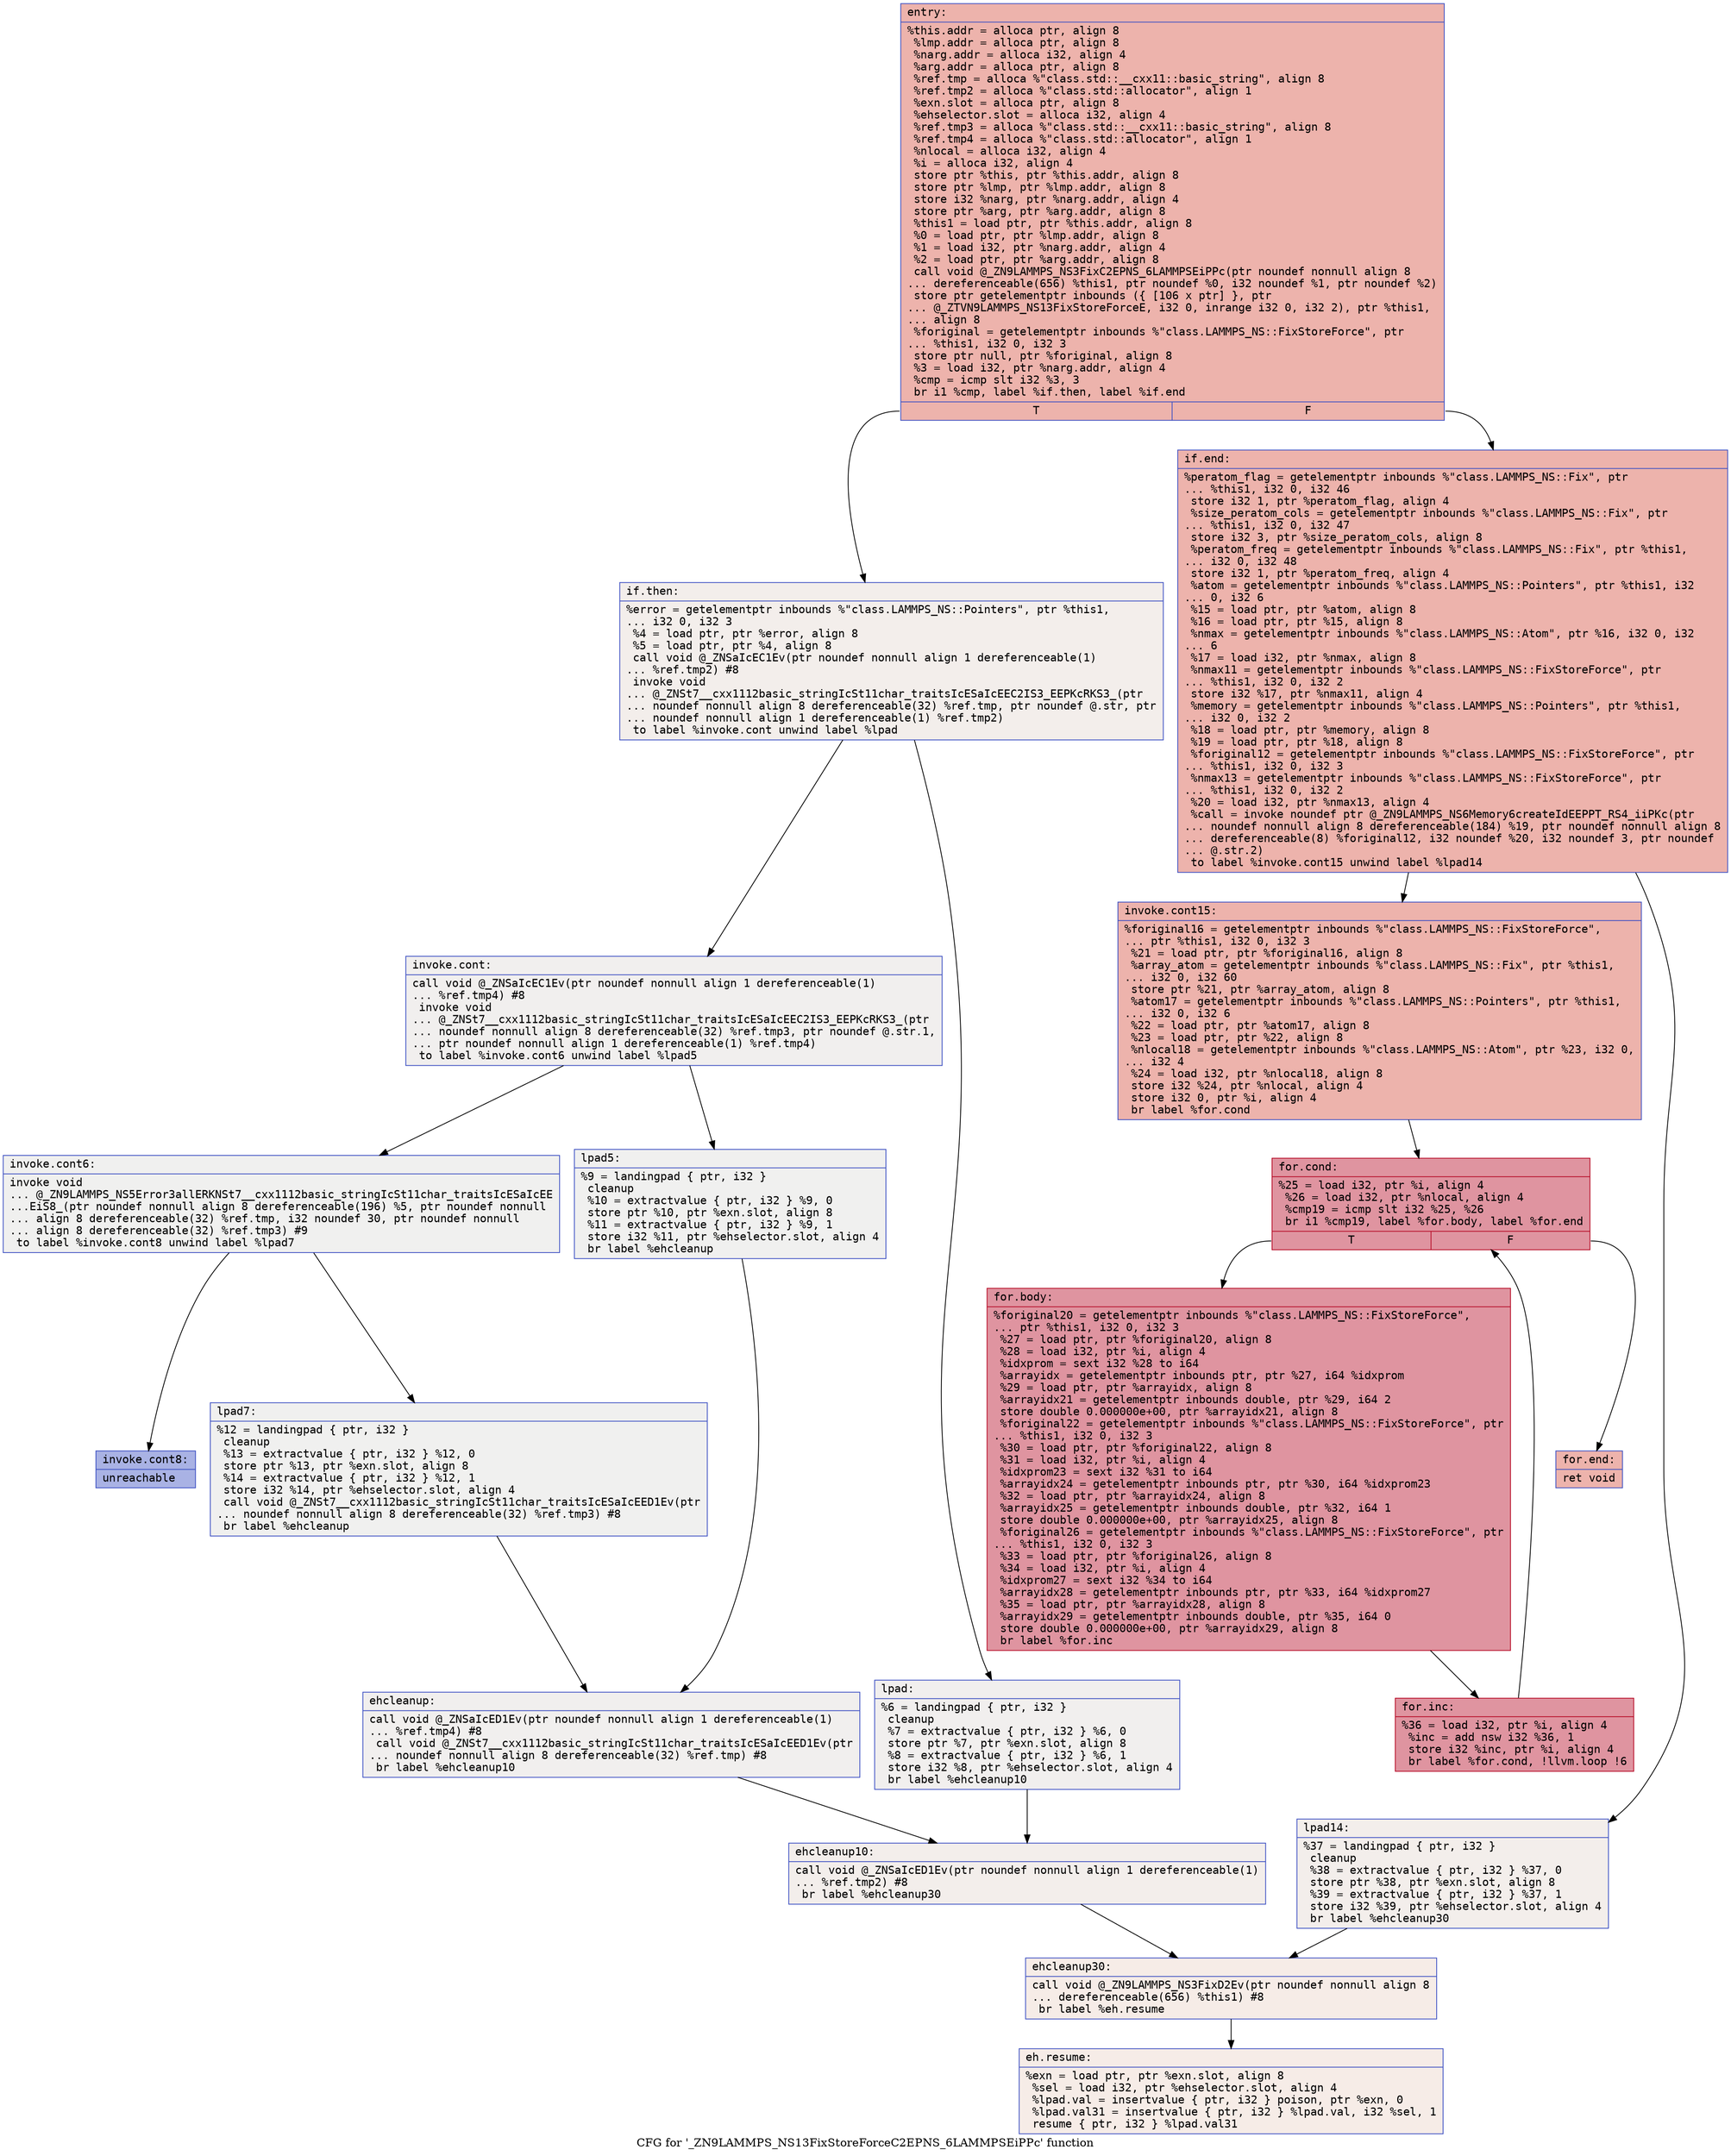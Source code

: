 digraph "CFG for '_ZN9LAMMPS_NS13FixStoreForceC2EPNS_6LAMMPSEiPPc' function" {
	label="CFG for '_ZN9LAMMPS_NS13FixStoreForceC2EPNS_6LAMMPSEiPPc' function";

	Node0x556c5b46dee0 [shape=record,color="#3d50c3ff", style=filled, fillcolor="#d6524470" fontname="Courier",label="{entry:\l|  %this.addr = alloca ptr, align 8\l  %lmp.addr = alloca ptr, align 8\l  %narg.addr = alloca i32, align 4\l  %arg.addr = alloca ptr, align 8\l  %ref.tmp = alloca %\"class.std::__cxx11::basic_string\", align 8\l  %ref.tmp2 = alloca %\"class.std::allocator\", align 1\l  %exn.slot = alloca ptr, align 8\l  %ehselector.slot = alloca i32, align 4\l  %ref.tmp3 = alloca %\"class.std::__cxx11::basic_string\", align 8\l  %ref.tmp4 = alloca %\"class.std::allocator\", align 1\l  %nlocal = alloca i32, align 4\l  %i = alloca i32, align 4\l  store ptr %this, ptr %this.addr, align 8\l  store ptr %lmp, ptr %lmp.addr, align 8\l  store i32 %narg, ptr %narg.addr, align 4\l  store ptr %arg, ptr %arg.addr, align 8\l  %this1 = load ptr, ptr %this.addr, align 8\l  %0 = load ptr, ptr %lmp.addr, align 8\l  %1 = load i32, ptr %narg.addr, align 4\l  %2 = load ptr, ptr %arg.addr, align 8\l  call void @_ZN9LAMMPS_NS3FixC2EPNS_6LAMMPSEiPPc(ptr noundef nonnull align 8\l... dereferenceable(656) %this1, ptr noundef %0, i32 noundef %1, ptr noundef %2)\l  store ptr getelementptr inbounds (\{ [106 x ptr] \}, ptr\l... @_ZTVN9LAMMPS_NS13FixStoreForceE, i32 0, inrange i32 0, i32 2), ptr %this1,\l... align 8\l  %foriginal = getelementptr inbounds %\"class.LAMMPS_NS::FixStoreForce\", ptr\l... %this1, i32 0, i32 3\l  store ptr null, ptr %foriginal, align 8\l  %3 = load i32, ptr %narg.addr, align 4\l  %cmp = icmp slt i32 %3, 3\l  br i1 %cmp, label %if.then, label %if.end\l|{<s0>T|<s1>F}}"];
	Node0x556c5b46dee0:s0 -> Node0x556c5b470020[tooltip="entry -> if.then\nProbability 0.00%" ];
	Node0x556c5b46dee0:s1 -> Node0x556c5b4700d0[tooltip="entry -> if.end\nProbability 100.00%" ];
	Node0x556c5b470020 [shape=record,color="#3d50c3ff", style=filled, fillcolor="#e5d8d170" fontname="Courier",label="{if.then:\l|  %error = getelementptr inbounds %\"class.LAMMPS_NS::Pointers\", ptr %this1,\l... i32 0, i32 3\l  %4 = load ptr, ptr %error, align 8\l  %5 = load ptr, ptr %4, align 8\l  call void @_ZNSaIcEC1Ev(ptr noundef nonnull align 1 dereferenceable(1)\l... %ref.tmp2) #8\l  invoke void\l... @_ZNSt7__cxx1112basic_stringIcSt11char_traitsIcESaIcEEC2IS3_EEPKcRKS3_(ptr\l... noundef nonnull align 8 dereferenceable(32) %ref.tmp, ptr noundef @.str, ptr\l... noundef nonnull align 1 dereferenceable(1) %ref.tmp2)\l          to label %invoke.cont unwind label %lpad\l}"];
	Node0x556c5b470020 -> Node0x556c5b4706f0[tooltip="if.then -> invoke.cont\nProbability 50.00%" ];
	Node0x556c5b470020 -> Node0x556c5b4707d0[tooltip="if.then -> lpad\nProbability 50.00%" ];
	Node0x556c5b4706f0 [shape=record,color="#3d50c3ff", style=filled, fillcolor="#e0dbd870" fontname="Courier",label="{invoke.cont:\l|  call void @_ZNSaIcEC1Ev(ptr noundef nonnull align 1 dereferenceable(1)\l... %ref.tmp4) #8\l  invoke void\l... @_ZNSt7__cxx1112basic_stringIcSt11char_traitsIcESaIcEEC2IS3_EEPKcRKS3_(ptr\l... noundef nonnull align 8 dereferenceable(32) %ref.tmp3, ptr noundef @.str.1,\l... ptr noundef nonnull align 1 dereferenceable(1) %ref.tmp4)\l          to label %invoke.cont6 unwind label %lpad5\l}"];
	Node0x556c5b4706f0 -> Node0x556c5b470e80[tooltip="invoke.cont -> invoke.cont6\nProbability 50.00%" ];
	Node0x556c5b4706f0 -> Node0x556c5b470ed0[tooltip="invoke.cont -> lpad5\nProbability 50.00%" ];
	Node0x556c5b470e80 [shape=record,color="#3d50c3ff", style=filled, fillcolor="#dedcdb70" fontname="Courier",label="{invoke.cont6:\l|  invoke void\l... @_ZN9LAMMPS_NS5Error3allERKNSt7__cxx1112basic_stringIcSt11char_traitsIcESaIcEE\l...EiS8_(ptr noundef nonnull align 8 dereferenceable(196) %5, ptr noundef nonnull\l... align 8 dereferenceable(32) %ref.tmp, i32 noundef 30, ptr noundef nonnull\l... align 8 dereferenceable(32) %ref.tmp3) #9\l          to label %invoke.cont8 unwind label %lpad7\l}"];
	Node0x556c5b470e80 -> Node0x556c5b470e30[tooltip="invoke.cont6 -> invoke.cont8\nProbability 0.00%" ];
	Node0x556c5b470e80 -> Node0x556c5b471130[tooltip="invoke.cont6 -> lpad7\nProbability 100.00%" ];
	Node0x556c5b470e30 [shape=record,color="#3d50c3ff", style=filled, fillcolor="#3d50c370" fontname="Courier",label="{invoke.cont8:\l|  unreachable\l}"];
	Node0x556c5b4707d0 [shape=record,color="#3d50c3ff", style=filled, fillcolor="#e0dbd870" fontname="Courier",label="{lpad:\l|  %6 = landingpad \{ ptr, i32 \}\l          cleanup\l  %7 = extractvalue \{ ptr, i32 \} %6, 0\l  store ptr %7, ptr %exn.slot, align 8\l  %8 = extractvalue \{ ptr, i32 \} %6, 1\l  store i32 %8, ptr %ehselector.slot, align 4\l  br label %ehcleanup10\l}"];
	Node0x556c5b4707d0 -> Node0x556c5b4717d0[tooltip="lpad -> ehcleanup10\nProbability 100.00%" ];
	Node0x556c5b470ed0 [shape=record,color="#3d50c3ff", style=filled, fillcolor="#dedcdb70" fontname="Courier",label="{lpad5:\l|  %9 = landingpad \{ ptr, i32 \}\l          cleanup\l  %10 = extractvalue \{ ptr, i32 \} %9, 0\l  store ptr %10, ptr %exn.slot, align 8\l  %11 = extractvalue \{ ptr, i32 \} %9, 1\l  store i32 %11, ptr %ehselector.slot, align 4\l  br label %ehcleanup\l}"];
	Node0x556c5b470ed0 -> Node0x556c5b471b20[tooltip="lpad5 -> ehcleanup\nProbability 100.00%" ];
	Node0x556c5b471130 [shape=record,color="#3d50c3ff", style=filled, fillcolor="#dedcdb70" fontname="Courier",label="{lpad7:\l|  %12 = landingpad \{ ptr, i32 \}\l          cleanup\l  %13 = extractvalue \{ ptr, i32 \} %12, 0\l  store ptr %13, ptr %exn.slot, align 8\l  %14 = extractvalue \{ ptr, i32 \} %12, 1\l  store i32 %14, ptr %ehselector.slot, align 4\l  call void @_ZNSt7__cxx1112basic_stringIcSt11char_traitsIcESaIcEED1Ev(ptr\l... noundef nonnull align 8 dereferenceable(32) %ref.tmp3) #8\l  br label %ehcleanup\l}"];
	Node0x556c5b471130 -> Node0x556c5b471b20[tooltip="lpad7 -> ehcleanup\nProbability 100.00%" ];
	Node0x556c5b471b20 [shape=record,color="#3d50c3ff", style=filled, fillcolor="#e0dbd870" fontname="Courier",label="{ehcleanup:\l|  call void @_ZNSaIcED1Ev(ptr noundef nonnull align 1 dereferenceable(1)\l... %ref.tmp4) #8\l  call void @_ZNSt7__cxx1112basic_stringIcSt11char_traitsIcESaIcEED1Ev(ptr\l... noundef nonnull align 8 dereferenceable(32) %ref.tmp) #8\l  br label %ehcleanup10\l}"];
	Node0x556c5b471b20 -> Node0x556c5b4717d0[tooltip="ehcleanup -> ehcleanup10\nProbability 100.00%" ];
	Node0x556c5b4717d0 [shape=record,color="#3d50c3ff", style=filled, fillcolor="#e5d8d170" fontname="Courier",label="{ehcleanup10:\l|  call void @_ZNSaIcED1Ev(ptr noundef nonnull align 1 dereferenceable(1)\l... %ref.tmp2) #8\l  br label %ehcleanup30\l}"];
	Node0x556c5b4717d0 -> Node0x556c5b472580[tooltip="ehcleanup10 -> ehcleanup30\nProbability 100.00%" ];
	Node0x556c5b4700d0 [shape=record,color="#3d50c3ff", style=filled, fillcolor="#d6524470" fontname="Courier",label="{if.end:\l|  %peratom_flag = getelementptr inbounds %\"class.LAMMPS_NS::Fix\", ptr\l... %this1, i32 0, i32 46\l  store i32 1, ptr %peratom_flag, align 4\l  %size_peratom_cols = getelementptr inbounds %\"class.LAMMPS_NS::Fix\", ptr\l... %this1, i32 0, i32 47\l  store i32 3, ptr %size_peratom_cols, align 8\l  %peratom_freq = getelementptr inbounds %\"class.LAMMPS_NS::Fix\", ptr %this1,\l... i32 0, i32 48\l  store i32 1, ptr %peratom_freq, align 4\l  %atom = getelementptr inbounds %\"class.LAMMPS_NS::Pointers\", ptr %this1, i32\l... 0, i32 6\l  %15 = load ptr, ptr %atom, align 8\l  %16 = load ptr, ptr %15, align 8\l  %nmax = getelementptr inbounds %\"class.LAMMPS_NS::Atom\", ptr %16, i32 0, i32\l... 6\l  %17 = load i32, ptr %nmax, align 8\l  %nmax11 = getelementptr inbounds %\"class.LAMMPS_NS::FixStoreForce\", ptr\l... %this1, i32 0, i32 2\l  store i32 %17, ptr %nmax11, align 4\l  %memory = getelementptr inbounds %\"class.LAMMPS_NS::Pointers\", ptr %this1,\l... i32 0, i32 2\l  %18 = load ptr, ptr %memory, align 8\l  %19 = load ptr, ptr %18, align 8\l  %foriginal12 = getelementptr inbounds %\"class.LAMMPS_NS::FixStoreForce\", ptr\l... %this1, i32 0, i32 3\l  %nmax13 = getelementptr inbounds %\"class.LAMMPS_NS::FixStoreForce\", ptr\l... %this1, i32 0, i32 2\l  %20 = load i32, ptr %nmax13, align 4\l  %call = invoke noundef ptr @_ZN9LAMMPS_NS6Memory6createIdEEPPT_RS4_iiPKc(ptr\l... noundef nonnull align 8 dereferenceable(184) %19, ptr noundef nonnull align 8\l... dereferenceable(8) %foriginal12, i32 noundef %20, i32 noundef 3, ptr noundef\l... @.str.2)\l          to label %invoke.cont15 unwind label %lpad14\l}"];
	Node0x556c5b4700d0 -> Node0x556c5b473d20[tooltip="if.end -> invoke.cont15\nProbability 100.00%" ];
	Node0x556c5b4700d0 -> Node0x556c5b473e00[tooltip="if.end -> lpad14\nProbability 0.00%" ];
	Node0x556c5b473d20 [shape=record,color="#3d50c3ff", style=filled, fillcolor="#d6524470" fontname="Courier",label="{invoke.cont15:\l|  %foriginal16 = getelementptr inbounds %\"class.LAMMPS_NS::FixStoreForce\",\l... ptr %this1, i32 0, i32 3\l  %21 = load ptr, ptr %foriginal16, align 8\l  %array_atom = getelementptr inbounds %\"class.LAMMPS_NS::Fix\", ptr %this1,\l... i32 0, i32 60\l  store ptr %21, ptr %array_atom, align 8\l  %atom17 = getelementptr inbounds %\"class.LAMMPS_NS::Pointers\", ptr %this1,\l... i32 0, i32 6\l  %22 = load ptr, ptr %atom17, align 8\l  %23 = load ptr, ptr %22, align 8\l  %nlocal18 = getelementptr inbounds %\"class.LAMMPS_NS::Atom\", ptr %23, i32 0,\l... i32 4\l  %24 = load i32, ptr %nlocal18, align 8\l  store i32 %24, ptr %nlocal, align 4\l  store i32 0, ptr %i, align 4\l  br label %for.cond\l}"];
	Node0x556c5b473d20 -> Node0x556c5b474940[tooltip="invoke.cont15 -> for.cond\nProbability 100.00%" ];
	Node0x556c5b474940 [shape=record,color="#b70d28ff", style=filled, fillcolor="#b70d2870" fontname="Courier",label="{for.cond:\l|  %25 = load i32, ptr %i, align 4\l  %26 = load i32, ptr %nlocal, align 4\l  %cmp19 = icmp slt i32 %25, %26\l  br i1 %cmp19, label %for.body, label %for.end\l|{<s0>T|<s1>F}}"];
	Node0x556c5b474940:s0 -> Node0x556c5b475200[tooltip="for.cond -> for.body\nProbability 96.88%" ];
	Node0x556c5b474940:s1 -> Node0x556c5b475280[tooltip="for.cond -> for.end\nProbability 3.12%" ];
	Node0x556c5b475200 [shape=record,color="#b70d28ff", style=filled, fillcolor="#b70d2870" fontname="Courier",label="{for.body:\l|  %foriginal20 = getelementptr inbounds %\"class.LAMMPS_NS::FixStoreForce\",\l... ptr %this1, i32 0, i32 3\l  %27 = load ptr, ptr %foriginal20, align 8\l  %28 = load i32, ptr %i, align 4\l  %idxprom = sext i32 %28 to i64\l  %arrayidx = getelementptr inbounds ptr, ptr %27, i64 %idxprom\l  %29 = load ptr, ptr %arrayidx, align 8\l  %arrayidx21 = getelementptr inbounds double, ptr %29, i64 2\l  store double 0.000000e+00, ptr %arrayidx21, align 8\l  %foriginal22 = getelementptr inbounds %\"class.LAMMPS_NS::FixStoreForce\", ptr\l... %this1, i32 0, i32 3\l  %30 = load ptr, ptr %foriginal22, align 8\l  %31 = load i32, ptr %i, align 4\l  %idxprom23 = sext i32 %31 to i64\l  %arrayidx24 = getelementptr inbounds ptr, ptr %30, i64 %idxprom23\l  %32 = load ptr, ptr %arrayidx24, align 8\l  %arrayidx25 = getelementptr inbounds double, ptr %32, i64 1\l  store double 0.000000e+00, ptr %arrayidx25, align 8\l  %foriginal26 = getelementptr inbounds %\"class.LAMMPS_NS::FixStoreForce\", ptr\l... %this1, i32 0, i32 3\l  %33 = load ptr, ptr %foriginal26, align 8\l  %34 = load i32, ptr %i, align 4\l  %idxprom27 = sext i32 %34 to i64\l  %arrayidx28 = getelementptr inbounds ptr, ptr %33, i64 %idxprom27\l  %35 = load ptr, ptr %arrayidx28, align 8\l  %arrayidx29 = getelementptr inbounds double, ptr %35, i64 0\l  store double 0.000000e+00, ptr %arrayidx29, align 8\l  br label %for.inc\l}"];
	Node0x556c5b475200 -> Node0x556c5b476e50[tooltip="for.body -> for.inc\nProbability 100.00%" ];
	Node0x556c5b476e50 [shape=record,color="#b70d28ff", style=filled, fillcolor="#b70d2870" fontname="Courier",label="{for.inc:\l|  %36 = load i32, ptr %i, align 4\l  %inc = add nsw i32 %36, 1\l  store i32 %inc, ptr %i, align 4\l  br label %for.cond, !llvm.loop !6\l}"];
	Node0x556c5b476e50 -> Node0x556c5b474940[tooltip="for.inc -> for.cond\nProbability 100.00%" ];
	Node0x556c5b473e00 [shape=record,color="#3d50c3ff", style=filled, fillcolor="#e5d8d170" fontname="Courier",label="{lpad14:\l|  %37 = landingpad \{ ptr, i32 \}\l          cleanup\l  %38 = extractvalue \{ ptr, i32 \} %37, 0\l  store ptr %38, ptr %exn.slot, align 8\l  %39 = extractvalue \{ ptr, i32 \} %37, 1\l  store i32 %39, ptr %ehselector.slot, align 4\l  br label %ehcleanup30\l}"];
	Node0x556c5b473e00 -> Node0x556c5b472580[tooltip="lpad14 -> ehcleanup30\nProbability 100.00%" ];
	Node0x556c5b475280 [shape=record,color="#3d50c3ff", style=filled, fillcolor="#d6524470" fontname="Courier",label="{for.end:\l|  ret void\l}"];
	Node0x556c5b472580 [shape=record,color="#3d50c3ff", style=filled, fillcolor="#ead5c970" fontname="Courier",label="{ehcleanup30:\l|  call void @_ZN9LAMMPS_NS3FixD2Ev(ptr noundef nonnull align 8\l... dereferenceable(656) %this1) #8\l  br label %eh.resume\l}"];
	Node0x556c5b472580 -> Node0x556c5b478210[tooltip="ehcleanup30 -> eh.resume\nProbability 100.00%" ];
	Node0x556c5b478210 [shape=record,color="#3d50c3ff", style=filled, fillcolor="#ead5c970" fontname="Courier",label="{eh.resume:\l|  %exn = load ptr, ptr %exn.slot, align 8\l  %sel = load i32, ptr %ehselector.slot, align 4\l  %lpad.val = insertvalue \{ ptr, i32 \} poison, ptr %exn, 0\l  %lpad.val31 = insertvalue \{ ptr, i32 \} %lpad.val, i32 %sel, 1\l  resume \{ ptr, i32 \} %lpad.val31\l}"];
}
